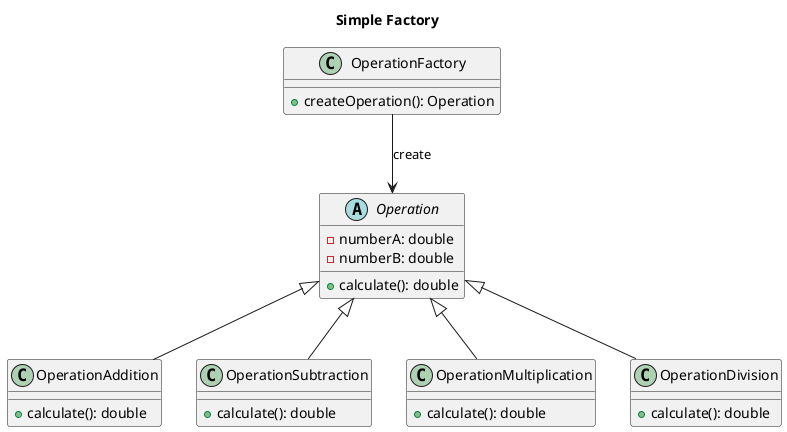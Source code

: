 
@startuml
title Simple Factory
abstract class Operation{
    -numberA: double
    -numberB: double
    +calculate(): double
}
class OperationAddition{
    +calculate(): double
}
class OperationSubtraction{
    +calculate(): double
}
class OperationMultiplication{
   +calculate(): double
}
class OperationDivision{
    +calculate(): double
}
class OperationFactory{
    +createOperation(): Operation
}

Operation <|-- OperationAddition
Operation <|-- OperationSubtraction
Operation <|-- OperationMultiplication
Operation <|-- OperationDivision
OperationFactory --> Operation: create
@enduml